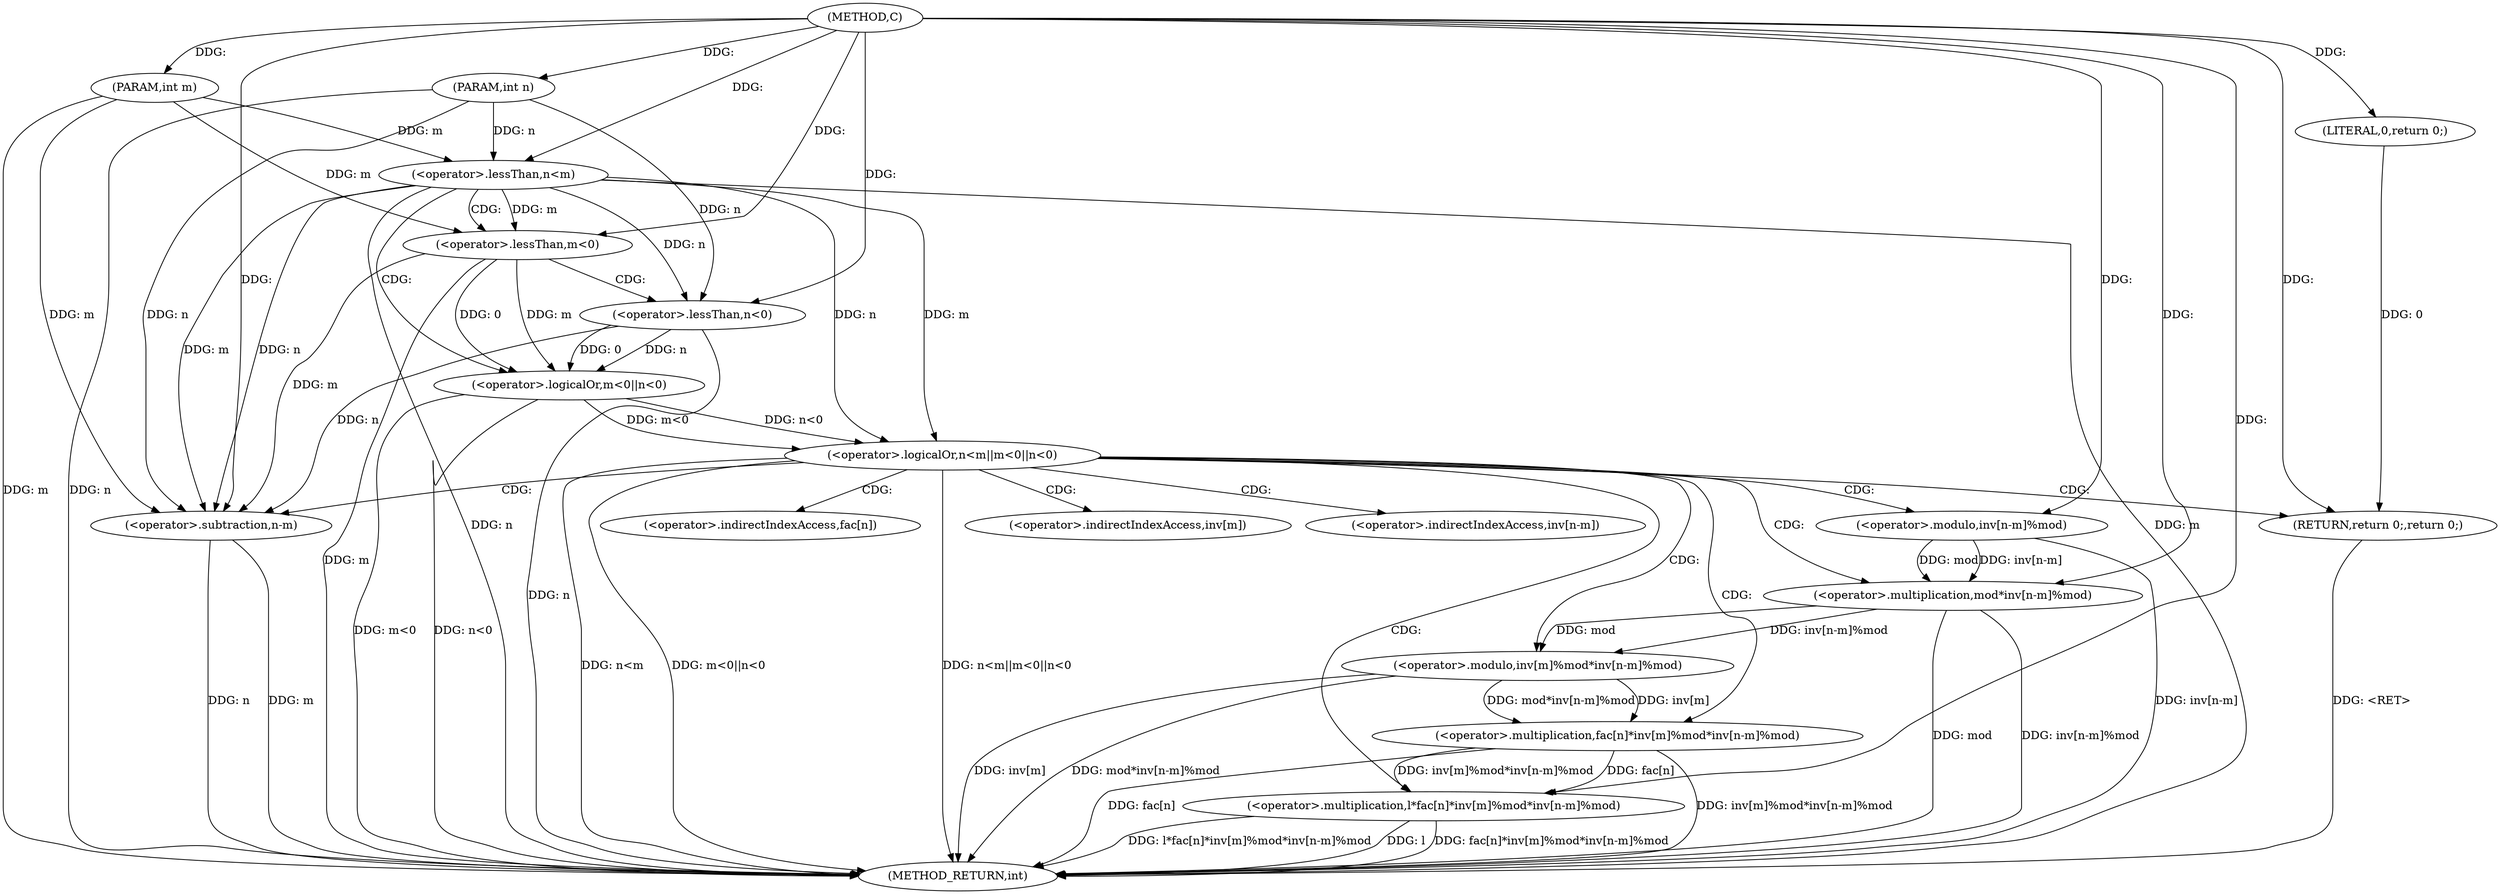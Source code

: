 digraph "C" {  
"1000151" [label = "(METHOD,C)" ]
"1000188" [label = "(METHOD_RETURN,int)" ]
"1000152" [label = "(PARAM,int n)" ]
"1000153" [label = "(PARAM,int m)" ]
"1000169" [label = "(<operator>.multiplication,l*fac[n]*inv[m]%mod*inv[n-m]%mod)" ]
"1000156" [label = "(<operator>.logicalOr,n<m||m<0||n<0)" ]
"1000167" [label = "(RETURN,return 0;,return 0;)" ]
"1000168" [label = "(LITERAL,0,return 0;)" ]
"1000171" [label = "(<operator>.multiplication,fac[n]*inv[m]%mod*inv[n-m]%mod)" ]
"1000157" [label = "(<operator>.lessThan,n<m)" ]
"1000160" [label = "(<operator>.logicalOr,m<0||n<0)" ]
"1000175" [label = "(<operator>.modulo,inv[m]%mod*inv[n-m]%mod)" ]
"1000161" [label = "(<operator>.lessThan,m<0)" ]
"1000164" [label = "(<operator>.lessThan,n<0)" ]
"1000179" [label = "(<operator>.multiplication,mod*inv[n-m]%mod)" ]
"1000181" [label = "(<operator>.modulo,inv[n-m]%mod)" ]
"1000184" [label = "(<operator>.subtraction,n-m)" ]
"1000172" [label = "(<operator>.indirectIndexAccess,fac[n])" ]
"1000176" [label = "(<operator>.indirectIndexAccess,inv[m])" ]
"1000182" [label = "(<operator>.indirectIndexAccess,inv[n-m])" ]
  "1000152" -> "1000188"  [ label = "DDG: n"] 
  "1000153" -> "1000188"  [ label = "DDG: m"] 
  "1000157" -> "1000188"  [ label = "DDG: n"] 
  "1000157" -> "1000188"  [ label = "DDG: m"] 
  "1000156" -> "1000188"  [ label = "DDG: n<m"] 
  "1000161" -> "1000188"  [ label = "DDG: m"] 
  "1000160" -> "1000188"  [ label = "DDG: m<0"] 
  "1000164" -> "1000188"  [ label = "DDG: n"] 
  "1000160" -> "1000188"  [ label = "DDG: n<0"] 
  "1000156" -> "1000188"  [ label = "DDG: m<0||n<0"] 
  "1000156" -> "1000188"  [ label = "DDG: n<m||m<0||n<0"] 
  "1000171" -> "1000188"  [ label = "DDG: fac[n]"] 
  "1000175" -> "1000188"  [ label = "DDG: inv[m]"] 
  "1000179" -> "1000188"  [ label = "DDG: mod"] 
  "1000184" -> "1000188"  [ label = "DDG: n"] 
  "1000184" -> "1000188"  [ label = "DDG: m"] 
  "1000181" -> "1000188"  [ label = "DDG: inv[n-m]"] 
  "1000179" -> "1000188"  [ label = "DDG: inv[n-m]%mod"] 
  "1000175" -> "1000188"  [ label = "DDG: mod*inv[n-m]%mod"] 
  "1000171" -> "1000188"  [ label = "DDG: inv[m]%mod*inv[n-m]%mod"] 
  "1000169" -> "1000188"  [ label = "DDG: fac[n]*inv[m]%mod*inv[n-m]%mod"] 
  "1000169" -> "1000188"  [ label = "DDG: l*fac[n]*inv[m]%mod*inv[n-m]%mod"] 
  "1000167" -> "1000188"  [ label = "DDG: <RET>"] 
  "1000169" -> "1000188"  [ label = "DDG: l"] 
  "1000151" -> "1000152"  [ label = "DDG: "] 
  "1000151" -> "1000153"  [ label = "DDG: "] 
  "1000168" -> "1000167"  [ label = "DDG: 0"] 
  "1000151" -> "1000167"  [ label = "DDG: "] 
  "1000151" -> "1000169"  [ label = "DDG: "] 
  "1000171" -> "1000169"  [ label = "DDG: fac[n]"] 
  "1000171" -> "1000169"  [ label = "DDG: inv[m]%mod*inv[n-m]%mod"] 
  "1000157" -> "1000156"  [ label = "DDG: m"] 
  "1000157" -> "1000156"  [ label = "DDG: n"] 
  "1000160" -> "1000156"  [ label = "DDG: m<0"] 
  "1000160" -> "1000156"  [ label = "DDG: n<0"] 
  "1000151" -> "1000168"  [ label = "DDG: "] 
  "1000175" -> "1000171"  [ label = "DDG: mod*inv[n-m]%mod"] 
  "1000175" -> "1000171"  [ label = "DDG: inv[m]"] 
  "1000152" -> "1000157"  [ label = "DDG: n"] 
  "1000151" -> "1000157"  [ label = "DDG: "] 
  "1000153" -> "1000157"  [ label = "DDG: m"] 
  "1000161" -> "1000160"  [ label = "DDG: 0"] 
  "1000161" -> "1000160"  [ label = "DDG: m"] 
  "1000164" -> "1000160"  [ label = "DDG: n"] 
  "1000164" -> "1000160"  [ label = "DDG: 0"] 
  "1000179" -> "1000175"  [ label = "DDG: mod"] 
  "1000179" -> "1000175"  [ label = "DDG: inv[n-m]%mod"] 
  "1000157" -> "1000161"  [ label = "DDG: m"] 
  "1000153" -> "1000161"  [ label = "DDG: m"] 
  "1000151" -> "1000161"  [ label = "DDG: "] 
  "1000157" -> "1000164"  [ label = "DDG: n"] 
  "1000152" -> "1000164"  [ label = "DDG: n"] 
  "1000151" -> "1000164"  [ label = "DDG: "] 
  "1000181" -> "1000179"  [ label = "DDG: mod"] 
  "1000151" -> "1000179"  [ label = "DDG: "] 
  "1000181" -> "1000179"  [ label = "DDG: inv[n-m]"] 
  "1000151" -> "1000181"  [ label = "DDG: "] 
  "1000157" -> "1000184"  [ label = "DDG: n"] 
  "1000164" -> "1000184"  [ label = "DDG: n"] 
  "1000152" -> "1000184"  [ label = "DDG: n"] 
  "1000151" -> "1000184"  [ label = "DDG: "] 
  "1000157" -> "1000184"  [ label = "DDG: m"] 
  "1000161" -> "1000184"  [ label = "DDG: m"] 
  "1000153" -> "1000184"  [ label = "DDG: m"] 
  "1000156" -> "1000167"  [ label = "CDG: "] 
  "1000156" -> "1000175"  [ label = "CDG: "] 
  "1000156" -> "1000171"  [ label = "CDG: "] 
  "1000156" -> "1000179"  [ label = "CDG: "] 
  "1000156" -> "1000182"  [ label = "CDG: "] 
  "1000156" -> "1000184"  [ label = "CDG: "] 
  "1000156" -> "1000176"  [ label = "CDG: "] 
  "1000156" -> "1000172"  [ label = "CDG: "] 
  "1000156" -> "1000169"  [ label = "CDG: "] 
  "1000156" -> "1000181"  [ label = "CDG: "] 
  "1000157" -> "1000161"  [ label = "CDG: "] 
  "1000157" -> "1000160"  [ label = "CDG: "] 
  "1000161" -> "1000164"  [ label = "CDG: "] 
}
